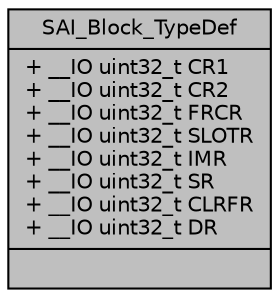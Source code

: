 digraph "SAI_Block_TypeDef"
{
 // LATEX_PDF_SIZE
  edge [fontname="Helvetica",fontsize="10",labelfontname="Helvetica",labelfontsize="10"];
  node [fontname="Helvetica",fontsize="10",shape=record];
  Node1 [label="{SAI_Block_TypeDef\n|+ __IO uint32_t CR1\l+ __IO uint32_t CR2\l+ __IO uint32_t FRCR\l+ __IO uint32_t SLOTR\l+ __IO uint32_t IMR\l+ __IO uint32_t SR\l+ __IO uint32_t CLRFR\l+ __IO uint32_t DR\l|}",height=0.2,width=0.4,color="black", fillcolor="grey75", style="filled", fontcolor="black",tooltip=" "];
}
